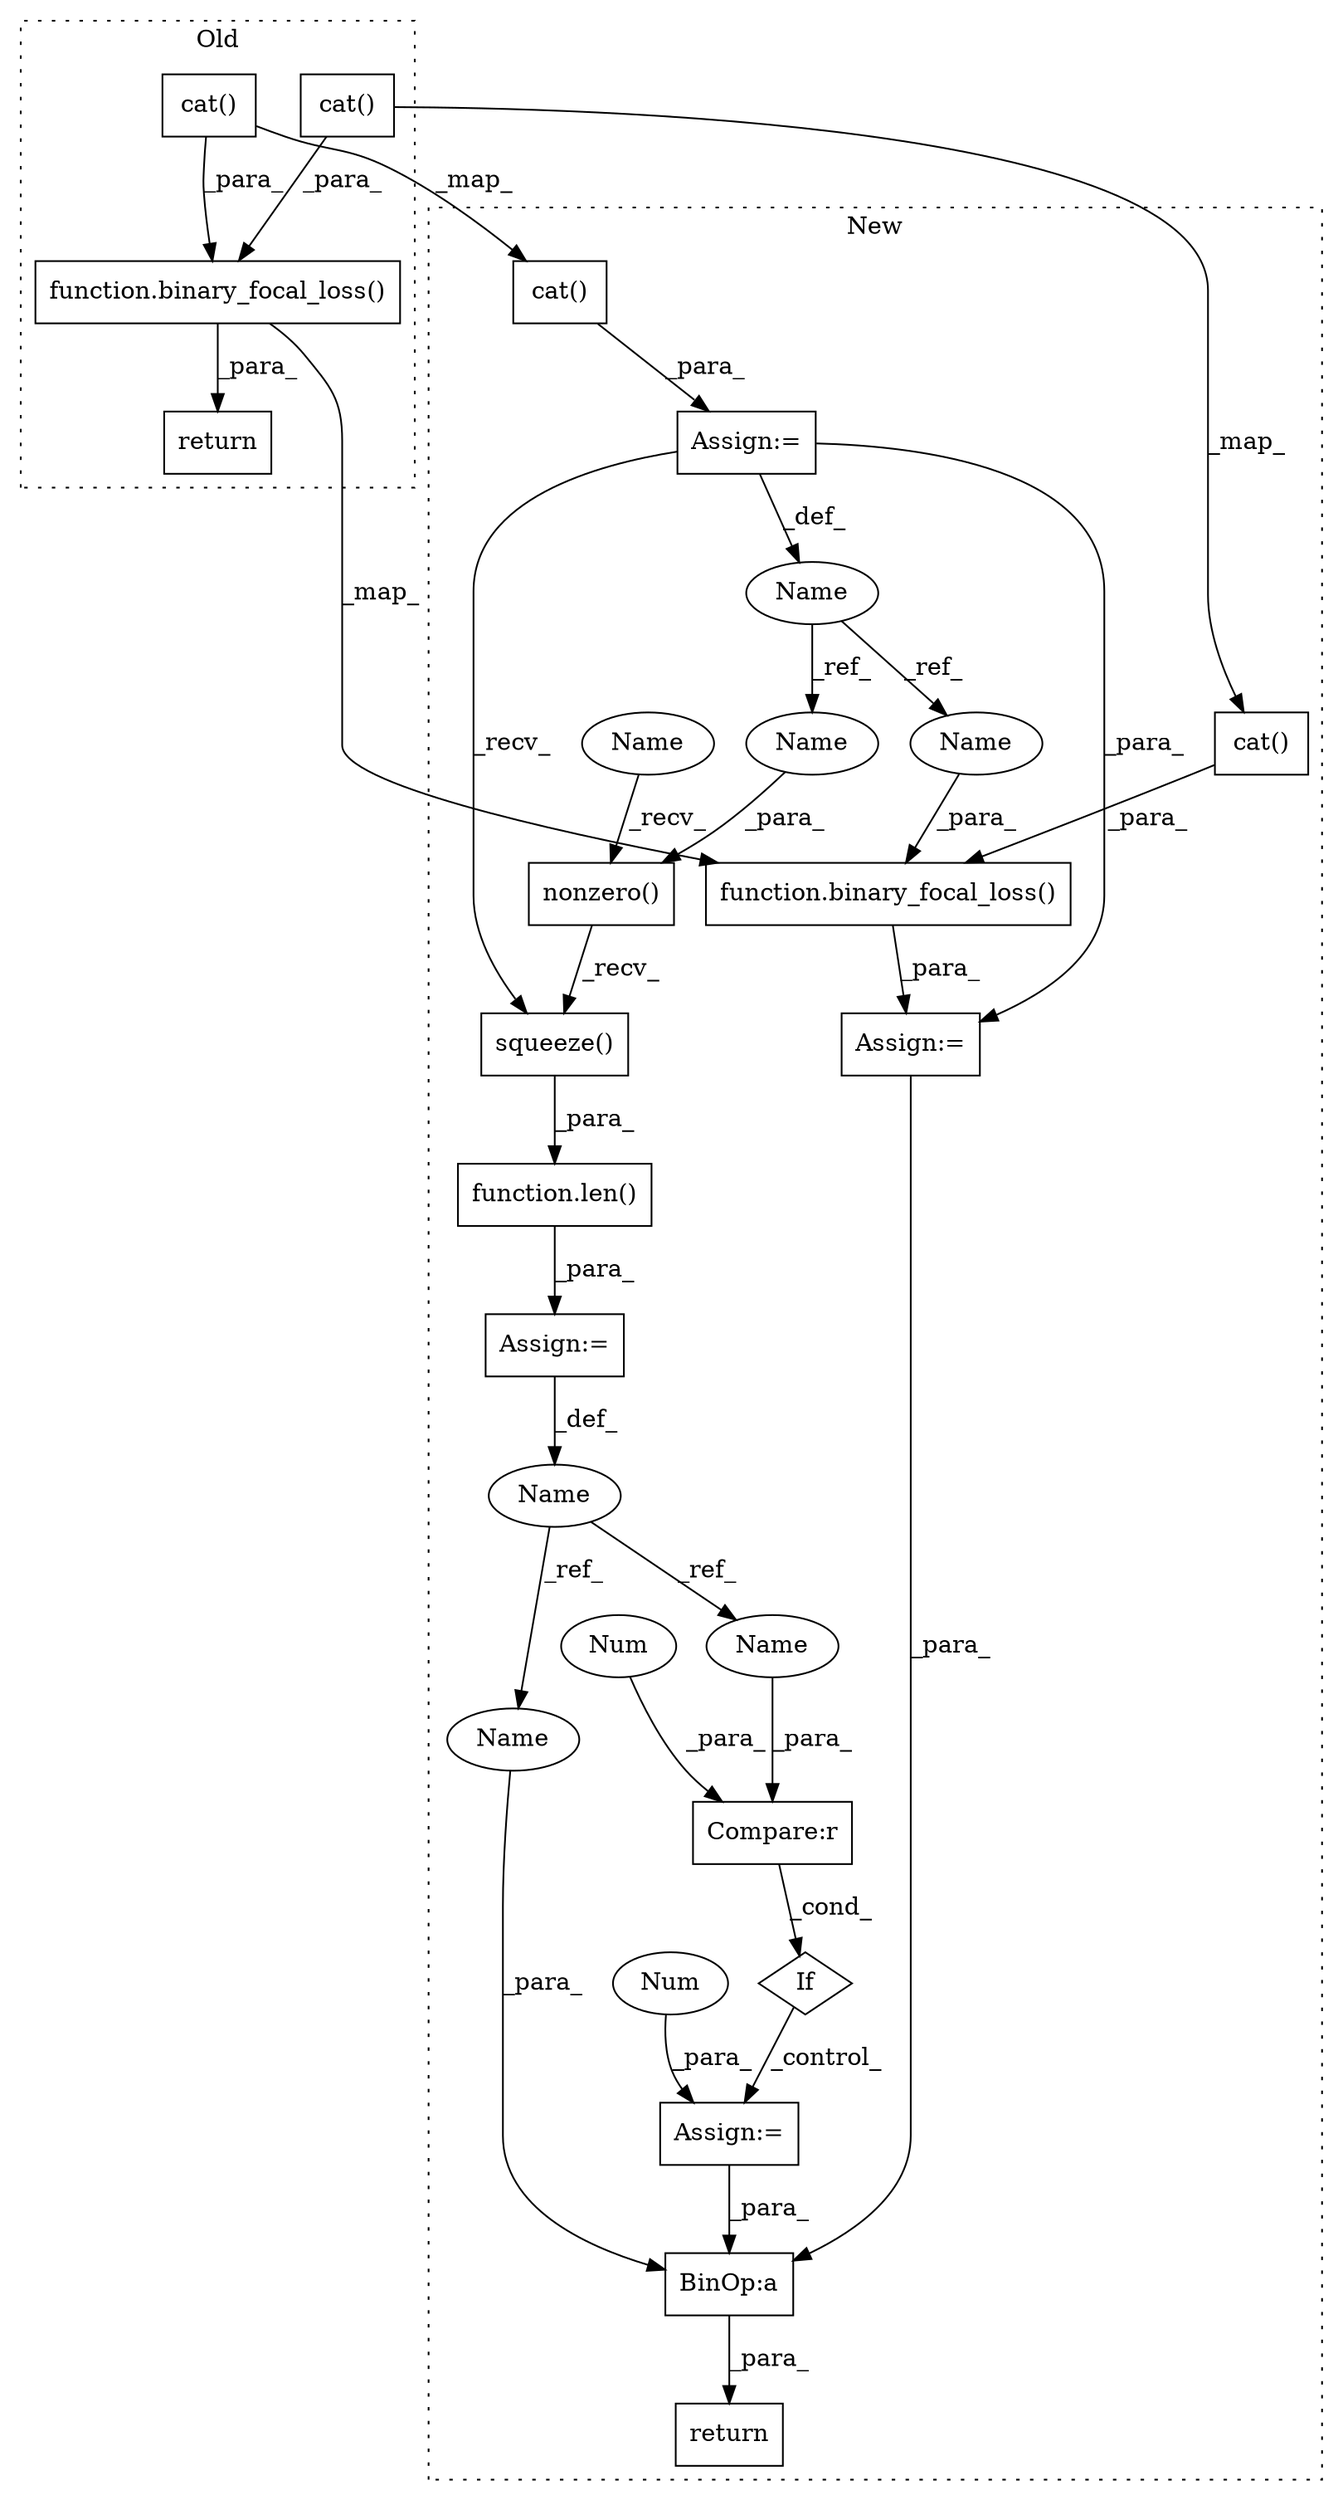 digraph G {
subgraph cluster0 {
1 [label="return" a="93" s="4777" l="7" shape="box"];
8 [label="cat()" a="75" s="4834,4850" l="10,1" shape="box"];
11 [label="cat()" a="75" s="4815,4831" l="10,1" shape="box"];
13 [label="function.binary_focal_loss()" a="75" s="4784,4851" l="31,10" shape="box"];
label = "Old";
style="dotted";
}
subgraph cluster1 {
2 [label="nonzero()" a="75" s="4822,4842" l="14,1" shape="box"];
3 [label="Assign:=" a="68" s="4815" l="3" shape="box"];
4 [label="squeeze()" a="75" s="4822" l="31" shape="box"];
5 [label="return" a="93" s="5003" l="7" shape="box"];
6 [label="If" a="96" s="4863" l="3" shape="diamond"];
7 [label="cat()" a="75" s="4786,4802" l="10,1" shape="box"];
9 [label="BinOp:a" a="82" s="5014" l="3" shape="box"];
10 [label="cat()" a="75" s="4942,4958" l="10,1" shape="box"];
12 [label="Compare:r" a="40" s="4866" l="8" shape="box"];
14 [label="function.binary_focal_loss()" a="75" s="4911,4967" l="31,27" shape="box"];
15 [label="Name" a="87" s="4777" l="6" shape="ellipse"];
16 [label="Name" a="87" s="4812" l="3" shape="ellipse"];
17 [label="Num" a="76" s="4873" l="1" shape="ellipse"];
18 [label="Assign:=" a="68" s="4891" l="3" shape="box"];
19 [label="Num" a="76" s="4894" l="1" shape="ellipse"];
20 [label="Assign:=" a="68" s="4783" l="3" shape="box"];
21 [label="Assign:=" a="68" s="4908" l="3" shape="box"];
22 [label="function.len()" a="75" s="4818,4853" l="4,1" shape="box"];
23 [label="Name" a="87" s="4836" l="6" shape="ellipse"];
24 [label="Name" a="87" s="4961" l="6" shape="ellipse"];
25 [label="Name" a="87" s="4866" l="3" shape="ellipse"];
26 [label="Name" a="87" s="5017" l="3" shape="ellipse"];
27 [label="Name" a="87" s="4822" l="5" shape="ellipse"];
label = "New";
style="dotted";
}
2 -> 4 [label="_recv_"];
3 -> 16 [label="_def_"];
4 -> 22 [label="_para_"];
6 -> 18 [label="_control_"];
7 -> 20 [label="_para_"];
8 -> 13 [label="_para_"];
8 -> 7 [label="_map_"];
9 -> 5 [label="_para_"];
10 -> 14 [label="_para_"];
11 -> 10 [label="_map_"];
11 -> 13 [label="_para_"];
12 -> 6 [label="_cond_"];
13 -> 14 [label="_map_"];
13 -> 1 [label="_para_"];
14 -> 21 [label="_para_"];
15 -> 23 [label="_ref_"];
15 -> 24 [label="_ref_"];
16 -> 26 [label="_ref_"];
16 -> 25 [label="_ref_"];
17 -> 12 [label="_para_"];
18 -> 9 [label="_para_"];
19 -> 18 [label="_para_"];
20 -> 15 [label="_def_"];
20 -> 21 [label="_para_"];
20 -> 4 [label="_recv_"];
21 -> 9 [label="_para_"];
22 -> 3 [label="_para_"];
23 -> 2 [label="_para_"];
24 -> 14 [label="_para_"];
25 -> 12 [label="_para_"];
26 -> 9 [label="_para_"];
27 -> 2 [label="_recv_"];
}